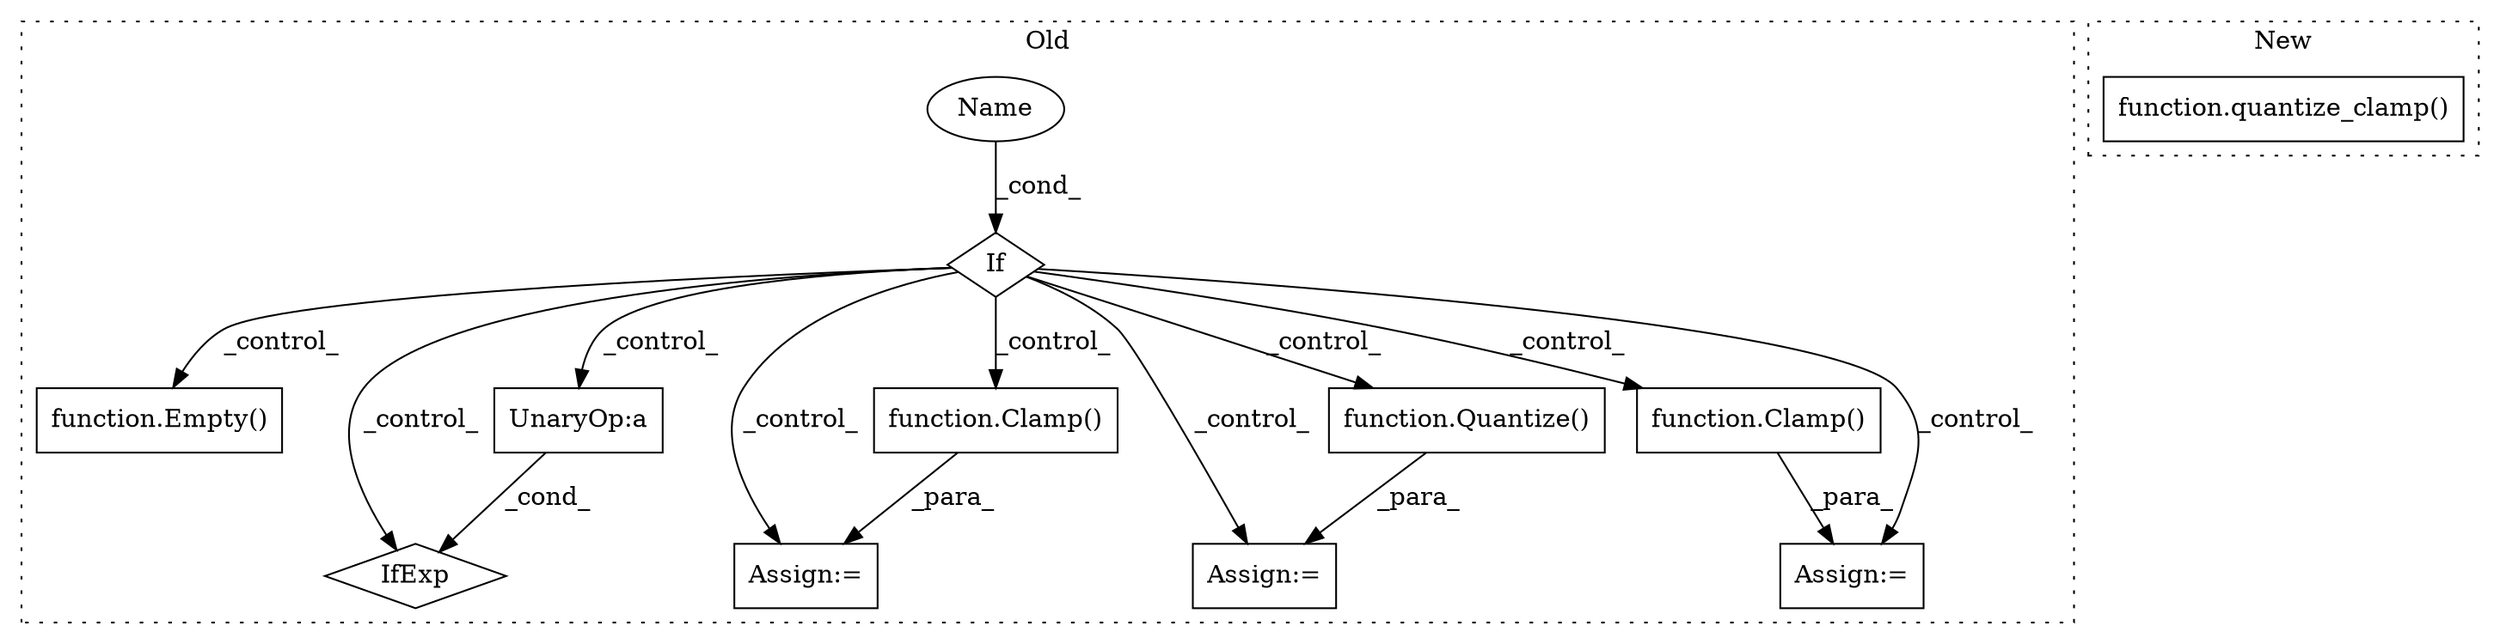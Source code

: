 digraph G {
subgraph cluster0 {
1 [label="function.Empty()" a="75" s="8699" l="7" shape="box"];
3 [label="If" a="96" s="8259,8274" l="3,14" shape="diamond"];
4 [label="UnaryOp:a" a="61" s="8413" l="8" shape="box"];
5 [label="function.Clamp()" a="75" s="8823" l="30" shape="box"];
6 [label="IfExp" a="51" s="8409,8421" l="4,6" shape="diamond"];
7 [label="function.Clamp()" a="75" s="8470" l="52" shape="box"];
8 [label="function.Quantize()" a="75" s="8304" l="66" shape="box"];
9 [label="Name" a="87" s="8262" l="12" shape="ellipse"];
10 [label="Assign:=" a="68" s="8301" l="3" shape="box"];
11 [label="Assign:=" a="68" s="8820" l="3" shape="box"];
12 [label="Assign:=" a="68" s="8467" l="3" shape="box"];
label = "Old";
style="dotted";
}
subgraph cluster1 {
2 [label="function.quantize_clamp()" a="75" s="10059,10092" l="15,1" shape="box"];
label = "New";
style="dotted";
}
3 -> 7 [label="_control_"];
3 -> 12 [label="_control_"];
3 -> 11 [label="_control_"];
3 -> 8 [label="_control_"];
3 -> 1 [label="_control_"];
3 -> 5 [label="_control_"];
3 -> 10 [label="_control_"];
3 -> 6 [label="_control_"];
3 -> 4 [label="_control_"];
4 -> 6 [label="_cond_"];
5 -> 11 [label="_para_"];
7 -> 12 [label="_para_"];
8 -> 10 [label="_para_"];
9 -> 3 [label="_cond_"];
}